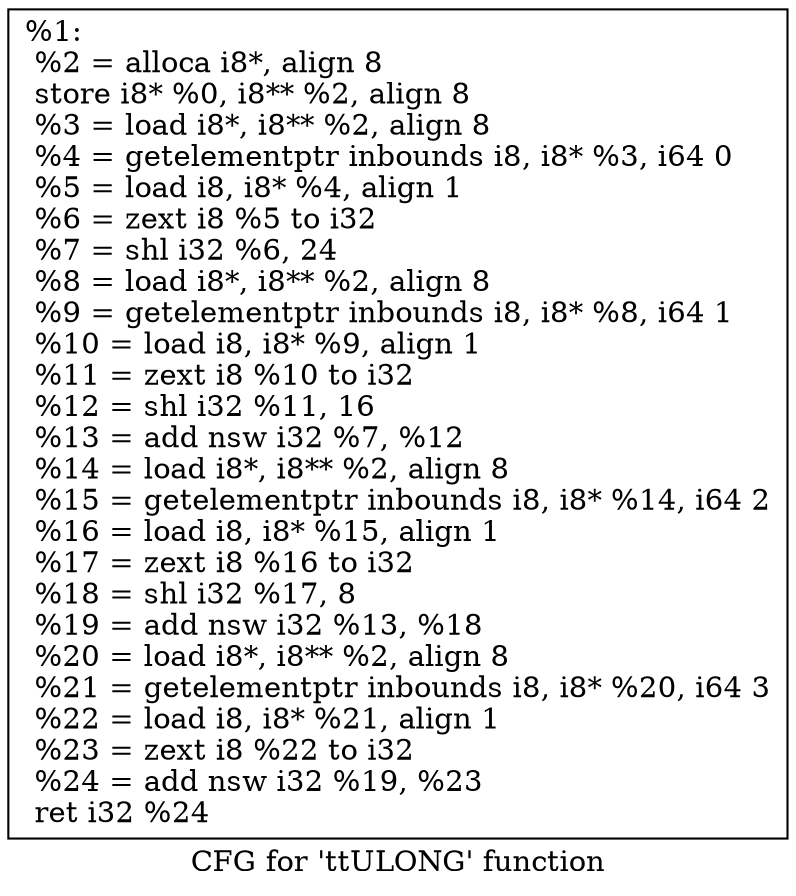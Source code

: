digraph "CFG for 'ttULONG' function" {
	label="CFG for 'ttULONG' function";

	Node0x29b0250 [shape=record,label="{%1:\l  %2 = alloca i8*, align 8\l  store i8* %0, i8** %2, align 8\l  %3 = load i8*, i8** %2, align 8\l  %4 = getelementptr inbounds i8, i8* %3, i64 0\l  %5 = load i8, i8* %4, align 1\l  %6 = zext i8 %5 to i32\l  %7 = shl i32 %6, 24\l  %8 = load i8*, i8** %2, align 8\l  %9 = getelementptr inbounds i8, i8* %8, i64 1\l  %10 = load i8, i8* %9, align 1\l  %11 = zext i8 %10 to i32\l  %12 = shl i32 %11, 16\l  %13 = add nsw i32 %7, %12\l  %14 = load i8*, i8** %2, align 8\l  %15 = getelementptr inbounds i8, i8* %14, i64 2\l  %16 = load i8, i8* %15, align 1\l  %17 = zext i8 %16 to i32\l  %18 = shl i32 %17, 8\l  %19 = add nsw i32 %13, %18\l  %20 = load i8*, i8** %2, align 8\l  %21 = getelementptr inbounds i8, i8* %20, i64 3\l  %22 = load i8, i8* %21, align 1\l  %23 = zext i8 %22 to i32\l  %24 = add nsw i32 %19, %23\l  ret i32 %24\l}"];
}
